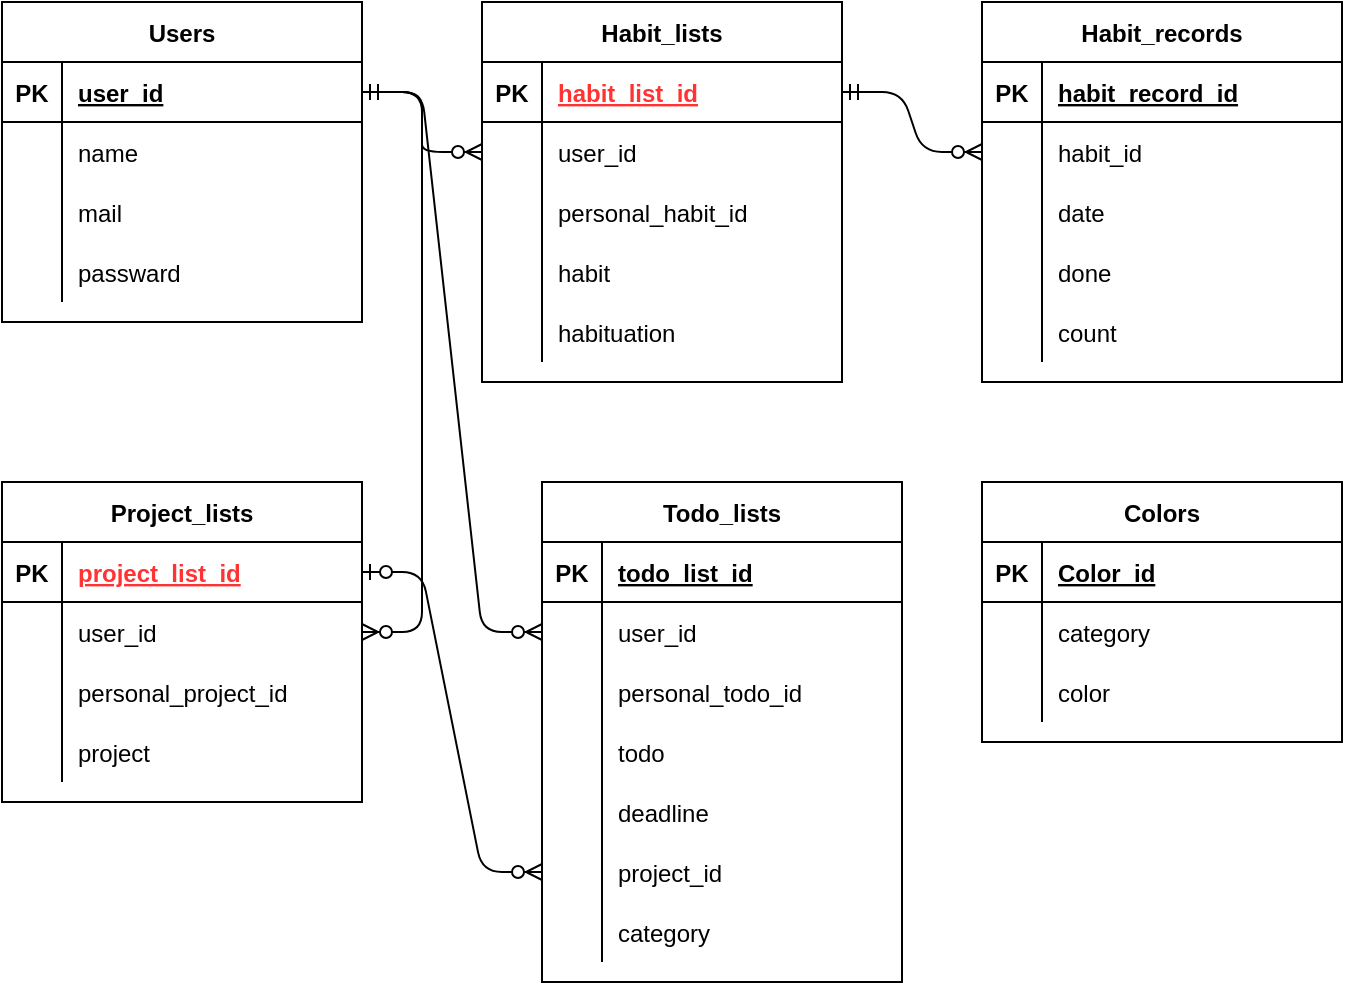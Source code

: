 <mxfile version="14.2.6" type="github"><diagram id="yz9vEp8fzlAOeCrYcoD_" name="ページ1"><mxGraphModel dx="938" dy="587" grid="1" gridSize="10" guides="1" tooltips="1" connect="1" arrows="1" fold="1" page="1" pageScale="1" pageWidth="827" pageHeight="1169" math="0" shadow="0"><root><mxCell id="0"/><mxCell id="1" parent="0"/><mxCell id="vgZee3NAbd-REzqfM-sp-1" value="Users" style="shape=table;startSize=30;container=1;collapsible=1;childLayout=tableLayout;fixedRows=1;rowLines=0;fontStyle=1;align=center;resizeLast=1;" parent="1" vertex="1"><mxGeometry x="80" y="200" width="180" height="160" as="geometry"/></mxCell><mxCell id="vgZee3NAbd-REzqfM-sp-2" value="" style="shape=partialRectangle;collapsible=0;dropTarget=0;pointerEvents=0;fillColor=none;top=0;left=0;bottom=1;right=0;points=[[0,0.5],[1,0.5]];portConstraint=eastwest;" parent="vgZee3NAbd-REzqfM-sp-1" vertex="1"><mxGeometry y="30" width="180" height="30" as="geometry"/></mxCell><mxCell id="vgZee3NAbd-REzqfM-sp-3" value="PK" style="shape=partialRectangle;connectable=0;fillColor=none;top=0;left=0;bottom=0;right=0;fontStyle=1;overflow=hidden;" parent="vgZee3NAbd-REzqfM-sp-2" vertex="1"><mxGeometry width="30" height="30" as="geometry"/></mxCell><mxCell id="vgZee3NAbd-REzqfM-sp-4" value="user_id" style="shape=partialRectangle;connectable=0;fillColor=none;top=0;left=0;bottom=0;right=0;align=left;spacingLeft=6;fontStyle=5;overflow=hidden;" parent="vgZee3NAbd-REzqfM-sp-2" vertex="1"><mxGeometry x="30" width="150" height="30" as="geometry"/></mxCell><mxCell id="vgZee3NAbd-REzqfM-sp-5" value="" style="shape=partialRectangle;collapsible=0;dropTarget=0;pointerEvents=0;fillColor=none;top=0;left=0;bottom=0;right=0;points=[[0,0.5],[1,0.5]];portConstraint=eastwest;" parent="vgZee3NAbd-REzqfM-sp-1" vertex="1"><mxGeometry y="60" width="180" height="30" as="geometry"/></mxCell><mxCell id="vgZee3NAbd-REzqfM-sp-6" value="" style="shape=partialRectangle;connectable=0;fillColor=none;top=0;left=0;bottom=0;right=0;editable=1;overflow=hidden;" parent="vgZee3NAbd-REzqfM-sp-5" vertex="1"><mxGeometry width="30" height="30" as="geometry"/></mxCell><mxCell id="vgZee3NAbd-REzqfM-sp-7" value="name" style="shape=partialRectangle;connectable=0;fillColor=none;top=0;left=0;bottom=0;right=0;align=left;spacingLeft=6;overflow=hidden;" parent="vgZee3NAbd-REzqfM-sp-5" vertex="1"><mxGeometry x="30" width="150" height="30" as="geometry"/></mxCell><mxCell id="vgZee3NAbd-REzqfM-sp-8" value="" style="shape=partialRectangle;collapsible=0;dropTarget=0;pointerEvents=0;fillColor=none;top=0;left=0;bottom=0;right=0;points=[[0,0.5],[1,0.5]];portConstraint=eastwest;" parent="vgZee3NAbd-REzqfM-sp-1" vertex="1"><mxGeometry y="90" width="180" height="30" as="geometry"/></mxCell><mxCell id="vgZee3NAbd-REzqfM-sp-9" value="" style="shape=partialRectangle;connectable=0;fillColor=none;top=0;left=0;bottom=0;right=0;editable=1;overflow=hidden;" parent="vgZee3NAbd-REzqfM-sp-8" vertex="1"><mxGeometry width="30" height="30" as="geometry"/></mxCell><mxCell id="vgZee3NAbd-REzqfM-sp-10" value="mail" style="shape=partialRectangle;connectable=0;fillColor=none;top=0;left=0;bottom=0;right=0;align=left;spacingLeft=6;overflow=hidden;" parent="vgZee3NAbd-REzqfM-sp-8" vertex="1"><mxGeometry x="30" width="150" height="30" as="geometry"/></mxCell><mxCell id="vgZee3NAbd-REzqfM-sp-11" value="" style="shape=partialRectangle;collapsible=0;dropTarget=0;pointerEvents=0;fillColor=none;top=0;left=0;bottom=0;right=0;points=[[0,0.5],[1,0.5]];portConstraint=eastwest;" parent="vgZee3NAbd-REzqfM-sp-1" vertex="1"><mxGeometry y="120" width="180" height="30" as="geometry"/></mxCell><mxCell id="vgZee3NAbd-REzqfM-sp-12" value="" style="shape=partialRectangle;connectable=0;fillColor=none;top=0;left=0;bottom=0;right=0;editable=1;overflow=hidden;" parent="vgZee3NAbd-REzqfM-sp-11" vertex="1"><mxGeometry width="30" height="30" as="geometry"/></mxCell><mxCell id="vgZee3NAbd-REzqfM-sp-13" value="passward" style="shape=partialRectangle;connectable=0;fillColor=none;top=0;left=0;bottom=0;right=0;align=left;spacingLeft=6;overflow=hidden;" parent="vgZee3NAbd-REzqfM-sp-11" vertex="1"><mxGeometry x="30" width="150" height="30" as="geometry"/></mxCell><mxCell id="vgZee3NAbd-REzqfM-sp-27" value="Habit_lists" style="shape=table;startSize=30;container=1;collapsible=1;childLayout=tableLayout;fixedRows=1;rowLines=0;fontStyle=1;align=center;resizeLast=1;" parent="1" vertex="1"><mxGeometry x="320" y="200" width="180" height="190" as="geometry"/></mxCell><mxCell id="vgZee3NAbd-REzqfM-sp-28" value="" style="shape=partialRectangle;collapsible=0;dropTarget=0;pointerEvents=0;fillColor=none;top=0;left=0;bottom=1;right=0;points=[[0,0.5],[1,0.5]];portConstraint=eastwest;" parent="vgZee3NAbd-REzqfM-sp-27" vertex="1"><mxGeometry y="30" width="180" height="30" as="geometry"/></mxCell><mxCell id="vgZee3NAbd-REzqfM-sp-29" value="PK" style="shape=partialRectangle;connectable=0;fillColor=none;top=0;left=0;bottom=0;right=0;fontStyle=1;overflow=hidden;" parent="vgZee3NAbd-REzqfM-sp-28" vertex="1"><mxGeometry width="30" height="30" as="geometry"/></mxCell><mxCell id="vgZee3NAbd-REzqfM-sp-30" value="habit_list_id" style="shape=partialRectangle;connectable=0;fillColor=none;top=0;left=0;bottom=0;right=0;align=left;spacingLeft=6;fontStyle=5;overflow=hidden;fontColor=#FF3333;" parent="vgZee3NAbd-REzqfM-sp-28" vertex="1"><mxGeometry x="30" width="150" height="30" as="geometry"/></mxCell><mxCell id="vgZee3NAbd-REzqfM-sp-31" value="" style="shape=partialRectangle;collapsible=0;dropTarget=0;pointerEvents=0;fillColor=none;top=0;left=0;bottom=0;right=0;points=[[0,0.5],[1,0.5]];portConstraint=eastwest;" parent="vgZee3NAbd-REzqfM-sp-27" vertex="1"><mxGeometry y="60" width="180" height="30" as="geometry"/></mxCell><mxCell id="vgZee3NAbd-REzqfM-sp-32" value="" style="shape=partialRectangle;connectable=0;fillColor=none;top=0;left=0;bottom=0;right=0;editable=1;overflow=hidden;" parent="vgZee3NAbd-REzqfM-sp-31" vertex="1"><mxGeometry width="30" height="30" as="geometry"/></mxCell><mxCell id="vgZee3NAbd-REzqfM-sp-33" value="user_id" style="shape=partialRectangle;connectable=0;fillColor=none;top=0;left=0;bottom=0;right=0;align=left;spacingLeft=6;overflow=hidden;" parent="vgZee3NAbd-REzqfM-sp-31" vertex="1"><mxGeometry x="30" width="150" height="30" as="geometry"/></mxCell><mxCell id="vgZee3NAbd-REzqfM-sp-34" value="" style="shape=partialRectangle;collapsible=0;dropTarget=0;pointerEvents=0;fillColor=none;top=0;left=0;bottom=0;right=0;points=[[0,0.5],[1,0.5]];portConstraint=eastwest;" parent="vgZee3NAbd-REzqfM-sp-27" vertex="1"><mxGeometry y="90" width="180" height="30" as="geometry"/></mxCell><mxCell id="vgZee3NAbd-REzqfM-sp-35" value="" style="shape=partialRectangle;connectable=0;fillColor=none;top=0;left=0;bottom=0;right=0;editable=1;overflow=hidden;" parent="vgZee3NAbd-REzqfM-sp-34" vertex="1"><mxGeometry width="30" height="30" as="geometry"/></mxCell><mxCell id="vgZee3NAbd-REzqfM-sp-36" value="personal_habit_id" style="shape=partialRectangle;connectable=0;fillColor=none;top=0;left=0;bottom=0;right=0;align=left;spacingLeft=6;overflow=hidden;" parent="vgZee3NAbd-REzqfM-sp-34" vertex="1"><mxGeometry x="30" width="150" height="30" as="geometry"/></mxCell><mxCell id="vgZee3NAbd-REzqfM-sp-37" value="" style="shape=partialRectangle;collapsible=0;dropTarget=0;pointerEvents=0;fillColor=none;top=0;left=0;bottom=0;right=0;points=[[0,0.5],[1,0.5]];portConstraint=eastwest;" parent="vgZee3NAbd-REzqfM-sp-27" vertex="1"><mxGeometry y="120" width="180" height="30" as="geometry"/></mxCell><mxCell id="vgZee3NAbd-REzqfM-sp-38" value="" style="shape=partialRectangle;connectable=0;fillColor=none;top=0;left=0;bottom=0;right=0;editable=1;overflow=hidden;" parent="vgZee3NAbd-REzqfM-sp-37" vertex="1"><mxGeometry width="30" height="30" as="geometry"/></mxCell><mxCell id="vgZee3NAbd-REzqfM-sp-39" value="habit" style="shape=partialRectangle;connectable=0;fillColor=none;top=0;left=0;bottom=0;right=0;align=left;spacingLeft=6;overflow=hidden;" parent="vgZee3NAbd-REzqfM-sp-37" vertex="1"><mxGeometry x="30" width="150" height="30" as="geometry"/></mxCell><mxCell id="vgZee3NAbd-REzqfM-sp-57" style="shape=partialRectangle;collapsible=0;dropTarget=0;pointerEvents=0;fillColor=none;top=0;left=0;bottom=0;right=0;points=[[0,0.5],[1,0.5]];portConstraint=eastwest;" parent="vgZee3NAbd-REzqfM-sp-27" vertex="1"><mxGeometry y="150" width="180" height="30" as="geometry"/></mxCell><mxCell id="vgZee3NAbd-REzqfM-sp-58" style="shape=partialRectangle;connectable=0;fillColor=none;top=0;left=0;bottom=0;right=0;editable=1;overflow=hidden;" parent="vgZee3NAbd-REzqfM-sp-57" vertex="1"><mxGeometry width="30" height="30" as="geometry"/></mxCell><mxCell id="vgZee3NAbd-REzqfM-sp-59" value="habituation" style="shape=partialRectangle;connectable=0;fillColor=none;top=0;left=0;bottom=0;right=0;align=left;spacingLeft=6;overflow=hidden;" parent="vgZee3NAbd-REzqfM-sp-57" vertex="1"><mxGeometry x="30" width="150" height="30" as="geometry"/></mxCell><mxCell id="vgZee3NAbd-REzqfM-sp-60" value="Habit_records" style="shape=table;startSize=30;container=1;collapsible=1;childLayout=tableLayout;fixedRows=1;rowLines=0;fontStyle=1;align=center;resizeLast=1;" parent="1" vertex="1"><mxGeometry x="570" y="200" width="180" height="190" as="geometry"/></mxCell><mxCell id="vgZee3NAbd-REzqfM-sp-61" value="" style="shape=partialRectangle;collapsible=0;dropTarget=0;pointerEvents=0;fillColor=none;top=0;left=0;bottom=1;right=0;points=[[0,0.5],[1,0.5]];portConstraint=eastwest;" parent="vgZee3NAbd-REzqfM-sp-60" vertex="1"><mxGeometry y="30" width="180" height="30" as="geometry"/></mxCell><mxCell id="vgZee3NAbd-REzqfM-sp-62" value="PK" style="shape=partialRectangle;connectable=0;fillColor=none;top=0;left=0;bottom=0;right=0;fontStyle=1;overflow=hidden;" parent="vgZee3NAbd-REzqfM-sp-61" vertex="1"><mxGeometry width="30" height="30" as="geometry"/></mxCell><mxCell id="vgZee3NAbd-REzqfM-sp-63" value="habit_record_id" style="shape=partialRectangle;connectable=0;fillColor=none;top=0;left=0;bottom=0;right=0;align=left;spacingLeft=6;fontStyle=5;overflow=hidden;" parent="vgZee3NAbd-REzqfM-sp-61" vertex="1"><mxGeometry x="30" width="150" height="30" as="geometry"/></mxCell><mxCell id="vgZee3NAbd-REzqfM-sp-64" value="" style="shape=partialRectangle;collapsible=0;dropTarget=0;pointerEvents=0;fillColor=none;top=0;left=0;bottom=0;right=0;points=[[0,0.5],[1,0.5]];portConstraint=eastwest;" parent="vgZee3NAbd-REzqfM-sp-60" vertex="1"><mxGeometry y="60" width="180" height="30" as="geometry"/></mxCell><mxCell id="vgZee3NAbd-REzqfM-sp-65" value="" style="shape=partialRectangle;connectable=0;fillColor=none;top=0;left=0;bottom=0;right=0;editable=1;overflow=hidden;" parent="vgZee3NAbd-REzqfM-sp-64" vertex="1"><mxGeometry width="30" height="30" as="geometry"/></mxCell><mxCell id="vgZee3NAbd-REzqfM-sp-66" value="habit_id" style="shape=partialRectangle;connectable=0;fillColor=none;top=0;left=0;bottom=0;right=0;align=left;spacingLeft=6;overflow=hidden;" parent="vgZee3NAbd-REzqfM-sp-64" vertex="1"><mxGeometry x="30" width="150" height="30" as="geometry"/></mxCell><mxCell id="vgZee3NAbd-REzqfM-sp-67" value="" style="shape=partialRectangle;collapsible=0;dropTarget=0;pointerEvents=0;fillColor=none;top=0;left=0;bottom=0;right=0;points=[[0,0.5],[1,0.5]];portConstraint=eastwest;" parent="vgZee3NAbd-REzqfM-sp-60" vertex="1"><mxGeometry y="90" width="180" height="30" as="geometry"/></mxCell><mxCell id="vgZee3NAbd-REzqfM-sp-68" value="" style="shape=partialRectangle;connectable=0;fillColor=none;top=0;left=0;bottom=0;right=0;editable=1;overflow=hidden;" parent="vgZee3NAbd-REzqfM-sp-67" vertex="1"><mxGeometry width="30" height="30" as="geometry"/></mxCell><mxCell id="vgZee3NAbd-REzqfM-sp-69" value="date" style="shape=partialRectangle;connectable=0;fillColor=none;top=0;left=0;bottom=0;right=0;align=left;spacingLeft=6;overflow=hidden;" parent="vgZee3NAbd-REzqfM-sp-67" vertex="1"><mxGeometry x="30" width="150" height="30" as="geometry"/></mxCell><mxCell id="vgZee3NAbd-REzqfM-sp-70" value="" style="shape=partialRectangle;collapsible=0;dropTarget=0;pointerEvents=0;fillColor=none;top=0;left=0;bottom=0;right=0;points=[[0,0.5],[1,0.5]];portConstraint=eastwest;" parent="vgZee3NAbd-REzqfM-sp-60" vertex="1"><mxGeometry y="120" width="180" height="30" as="geometry"/></mxCell><mxCell id="vgZee3NAbd-REzqfM-sp-71" value="" style="shape=partialRectangle;connectable=0;fillColor=none;top=0;left=0;bottom=0;right=0;editable=1;overflow=hidden;" parent="vgZee3NAbd-REzqfM-sp-70" vertex="1"><mxGeometry width="30" height="30" as="geometry"/></mxCell><mxCell id="vgZee3NAbd-REzqfM-sp-72" value="done" style="shape=partialRectangle;connectable=0;fillColor=none;top=0;left=0;bottom=0;right=0;align=left;spacingLeft=6;overflow=hidden;" parent="vgZee3NAbd-REzqfM-sp-70" vertex="1"><mxGeometry x="30" width="150" height="30" as="geometry"/></mxCell><mxCell id="vgZee3NAbd-REzqfM-sp-76" style="shape=partialRectangle;collapsible=0;dropTarget=0;pointerEvents=0;fillColor=none;top=0;left=0;bottom=0;right=0;points=[[0,0.5],[1,0.5]];portConstraint=eastwest;" parent="vgZee3NAbd-REzqfM-sp-60" vertex="1"><mxGeometry y="150" width="180" height="30" as="geometry"/></mxCell><mxCell id="vgZee3NAbd-REzqfM-sp-77" style="shape=partialRectangle;connectable=0;fillColor=none;top=0;left=0;bottom=0;right=0;editable=1;overflow=hidden;" parent="vgZee3NAbd-REzqfM-sp-76" vertex="1"><mxGeometry width="30" height="30" as="geometry"/></mxCell><mxCell id="vgZee3NAbd-REzqfM-sp-78" value="count" style="shape=partialRectangle;connectable=0;fillColor=none;top=0;left=0;bottom=0;right=0;align=left;spacingLeft=6;overflow=hidden;" parent="vgZee3NAbd-REzqfM-sp-76" vertex="1"><mxGeometry x="30" width="150" height="30" as="geometry"/></mxCell><mxCell id="vgZee3NAbd-REzqfM-sp-79" value="Project_lists" style="shape=table;startSize=30;container=1;collapsible=1;childLayout=tableLayout;fixedRows=1;rowLines=0;fontStyle=1;align=center;resizeLast=1;" parent="1" vertex="1"><mxGeometry x="80" y="440" width="180" height="160" as="geometry"/></mxCell><mxCell id="vgZee3NAbd-REzqfM-sp-80" value="" style="shape=partialRectangle;collapsible=0;dropTarget=0;pointerEvents=0;fillColor=none;top=0;left=0;bottom=1;right=0;points=[[0,0.5],[1,0.5]];portConstraint=eastwest;" parent="vgZee3NAbd-REzqfM-sp-79" vertex="1"><mxGeometry y="30" width="180" height="30" as="geometry"/></mxCell><mxCell id="vgZee3NAbd-REzqfM-sp-81" value="PK" style="shape=partialRectangle;connectable=0;fillColor=none;top=0;left=0;bottom=0;right=0;fontStyle=1;overflow=hidden;" parent="vgZee3NAbd-REzqfM-sp-80" vertex="1"><mxGeometry width="30" height="30" as="geometry"/></mxCell><mxCell id="vgZee3NAbd-REzqfM-sp-82" value="project_list_id" style="shape=partialRectangle;connectable=0;fillColor=none;top=0;left=0;bottom=0;right=0;align=left;spacingLeft=6;fontStyle=5;overflow=hidden;fontColor=#FF3333;" parent="vgZee3NAbd-REzqfM-sp-80" vertex="1"><mxGeometry x="30" width="150" height="30" as="geometry"/></mxCell><mxCell id="vgZee3NAbd-REzqfM-sp-83" value="" style="shape=partialRectangle;collapsible=0;dropTarget=0;pointerEvents=0;fillColor=none;top=0;left=0;bottom=0;right=0;points=[[0,0.5],[1,0.5]];portConstraint=eastwest;" parent="vgZee3NAbd-REzqfM-sp-79" vertex="1"><mxGeometry y="60" width="180" height="30" as="geometry"/></mxCell><mxCell id="vgZee3NAbd-REzqfM-sp-84" value="" style="shape=partialRectangle;connectable=0;fillColor=none;top=0;left=0;bottom=0;right=0;editable=1;overflow=hidden;" parent="vgZee3NAbd-REzqfM-sp-83" vertex="1"><mxGeometry width="30" height="30" as="geometry"/></mxCell><mxCell id="vgZee3NAbd-REzqfM-sp-85" value="user_id" style="shape=partialRectangle;connectable=0;fillColor=none;top=0;left=0;bottom=0;right=0;align=left;spacingLeft=6;overflow=hidden;" parent="vgZee3NAbd-REzqfM-sp-83" vertex="1"><mxGeometry x="30" width="150" height="30" as="geometry"/></mxCell><mxCell id="vgZee3NAbd-REzqfM-sp-86" value="" style="shape=partialRectangle;collapsible=0;dropTarget=0;pointerEvents=0;fillColor=none;top=0;left=0;bottom=0;right=0;points=[[0,0.5],[1,0.5]];portConstraint=eastwest;" parent="vgZee3NAbd-REzqfM-sp-79" vertex="1"><mxGeometry y="90" width="180" height="30" as="geometry"/></mxCell><mxCell id="vgZee3NAbd-REzqfM-sp-87" value="" style="shape=partialRectangle;connectable=0;fillColor=none;top=0;left=0;bottom=0;right=0;editable=1;overflow=hidden;" parent="vgZee3NAbd-REzqfM-sp-86" vertex="1"><mxGeometry width="30" height="30" as="geometry"/></mxCell><mxCell id="vgZee3NAbd-REzqfM-sp-88" value="personal_project_id" style="shape=partialRectangle;connectable=0;fillColor=none;top=0;left=0;bottom=0;right=0;align=left;spacingLeft=6;overflow=hidden;" parent="vgZee3NAbd-REzqfM-sp-86" vertex="1"><mxGeometry x="30" width="150" height="30" as="geometry"/></mxCell><mxCell id="vgZee3NAbd-REzqfM-sp-89" value="" style="shape=partialRectangle;collapsible=0;dropTarget=0;pointerEvents=0;fillColor=none;top=0;left=0;bottom=0;right=0;points=[[0,0.5],[1,0.5]];portConstraint=eastwest;" parent="vgZee3NAbd-REzqfM-sp-79" vertex="1"><mxGeometry y="120" width="180" height="30" as="geometry"/></mxCell><mxCell id="vgZee3NAbd-REzqfM-sp-90" value="" style="shape=partialRectangle;connectable=0;fillColor=none;top=0;left=0;bottom=0;right=0;editable=1;overflow=hidden;" parent="vgZee3NAbd-REzqfM-sp-89" vertex="1"><mxGeometry width="30" height="30" as="geometry"/></mxCell><mxCell id="vgZee3NAbd-REzqfM-sp-91" value="project" style="shape=partialRectangle;connectable=0;fillColor=none;top=0;left=0;bottom=0;right=0;align=left;spacingLeft=6;overflow=hidden;" parent="vgZee3NAbd-REzqfM-sp-89" vertex="1"><mxGeometry x="30" width="150" height="30" as="geometry"/></mxCell><mxCell id="vgZee3NAbd-REzqfM-sp-95" value="Todo_lists" style="shape=table;startSize=30;container=1;collapsible=1;childLayout=tableLayout;fixedRows=1;rowLines=0;fontStyle=1;align=center;resizeLast=1;" parent="1" vertex="1"><mxGeometry x="350" y="440" width="180" height="250" as="geometry"/></mxCell><mxCell id="vgZee3NAbd-REzqfM-sp-96" value="" style="shape=partialRectangle;collapsible=0;dropTarget=0;pointerEvents=0;fillColor=none;top=0;left=0;bottom=1;right=0;points=[[0,0.5],[1,0.5]];portConstraint=eastwest;" parent="vgZee3NAbd-REzqfM-sp-95" vertex="1"><mxGeometry y="30" width="180" height="30" as="geometry"/></mxCell><mxCell id="vgZee3NAbd-REzqfM-sp-97" value="PK" style="shape=partialRectangle;connectable=0;fillColor=none;top=0;left=0;bottom=0;right=0;fontStyle=1;overflow=hidden;" parent="vgZee3NAbd-REzqfM-sp-96" vertex="1"><mxGeometry width="30" height="30" as="geometry"/></mxCell><mxCell id="vgZee3NAbd-REzqfM-sp-98" value="todo_list_id" style="shape=partialRectangle;connectable=0;fillColor=none;top=0;left=0;bottom=0;right=0;align=left;spacingLeft=6;fontStyle=5;overflow=hidden;" parent="vgZee3NAbd-REzqfM-sp-96" vertex="1"><mxGeometry x="30" width="150" height="30" as="geometry"/></mxCell><mxCell id="vgZee3NAbd-REzqfM-sp-99" value="" style="shape=partialRectangle;collapsible=0;dropTarget=0;pointerEvents=0;fillColor=none;top=0;left=0;bottom=0;right=0;points=[[0,0.5],[1,0.5]];portConstraint=eastwest;" parent="vgZee3NAbd-REzqfM-sp-95" vertex="1"><mxGeometry y="60" width="180" height="30" as="geometry"/></mxCell><mxCell id="vgZee3NAbd-REzqfM-sp-100" value="" style="shape=partialRectangle;connectable=0;fillColor=none;top=0;left=0;bottom=0;right=0;editable=1;overflow=hidden;" parent="vgZee3NAbd-REzqfM-sp-99" vertex="1"><mxGeometry width="30" height="30" as="geometry"/></mxCell><mxCell id="vgZee3NAbd-REzqfM-sp-101" value="user_id" style="shape=partialRectangle;connectable=0;fillColor=none;top=0;left=0;bottom=0;right=0;align=left;spacingLeft=6;overflow=hidden;" parent="vgZee3NAbd-REzqfM-sp-99" vertex="1"><mxGeometry x="30" width="150" height="30" as="geometry"/></mxCell><mxCell id="vgZee3NAbd-REzqfM-sp-102" value="" style="shape=partialRectangle;collapsible=0;dropTarget=0;pointerEvents=0;fillColor=none;top=0;left=0;bottom=0;right=0;points=[[0,0.5],[1,0.5]];portConstraint=eastwest;" parent="vgZee3NAbd-REzqfM-sp-95" vertex="1"><mxGeometry y="90" width="180" height="30" as="geometry"/></mxCell><mxCell id="vgZee3NAbd-REzqfM-sp-103" value="" style="shape=partialRectangle;connectable=0;fillColor=none;top=0;left=0;bottom=0;right=0;editable=1;overflow=hidden;" parent="vgZee3NAbd-REzqfM-sp-102" vertex="1"><mxGeometry width="30" height="30" as="geometry"/></mxCell><mxCell id="vgZee3NAbd-REzqfM-sp-104" value="personal_todo_id" style="shape=partialRectangle;connectable=0;fillColor=none;top=0;left=0;bottom=0;right=0;align=left;spacingLeft=6;overflow=hidden;" parent="vgZee3NAbd-REzqfM-sp-102" vertex="1"><mxGeometry x="30" width="150" height="30" as="geometry"/></mxCell><mxCell id="vgZee3NAbd-REzqfM-sp-105" value="" style="shape=partialRectangle;collapsible=0;dropTarget=0;pointerEvents=0;fillColor=none;top=0;left=0;bottom=0;right=0;points=[[0,0.5],[1,0.5]];portConstraint=eastwest;" parent="vgZee3NAbd-REzqfM-sp-95" vertex="1"><mxGeometry y="120" width="180" height="30" as="geometry"/></mxCell><mxCell id="vgZee3NAbd-REzqfM-sp-106" value="" style="shape=partialRectangle;connectable=0;fillColor=none;top=0;left=0;bottom=0;right=0;editable=1;overflow=hidden;" parent="vgZee3NAbd-REzqfM-sp-105" vertex="1"><mxGeometry width="30" height="30" as="geometry"/></mxCell><mxCell id="vgZee3NAbd-REzqfM-sp-107" value="todo" style="shape=partialRectangle;connectable=0;fillColor=none;top=0;left=0;bottom=0;right=0;align=left;spacingLeft=6;overflow=hidden;" parent="vgZee3NAbd-REzqfM-sp-105" vertex="1"><mxGeometry x="30" width="150" height="30" as="geometry"/></mxCell><mxCell id="vgZee3NAbd-REzqfM-sp-114" style="shape=partialRectangle;collapsible=0;dropTarget=0;pointerEvents=0;fillColor=none;top=0;left=0;bottom=0;right=0;points=[[0,0.5],[1,0.5]];portConstraint=eastwest;" parent="vgZee3NAbd-REzqfM-sp-95" vertex="1"><mxGeometry y="150" width="180" height="30" as="geometry"/></mxCell><mxCell id="vgZee3NAbd-REzqfM-sp-115" style="shape=partialRectangle;connectable=0;fillColor=none;top=0;left=0;bottom=0;right=0;editable=1;overflow=hidden;" parent="vgZee3NAbd-REzqfM-sp-114" vertex="1"><mxGeometry width="30" height="30" as="geometry"/></mxCell><mxCell id="vgZee3NAbd-REzqfM-sp-116" value="deadline" style="shape=partialRectangle;connectable=0;fillColor=none;top=0;left=0;bottom=0;right=0;align=left;spacingLeft=6;overflow=hidden;" parent="vgZee3NAbd-REzqfM-sp-114" vertex="1"><mxGeometry x="30" width="150" height="30" as="geometry"/></mxCell><mxCell id="vgZee3NAbd-REzqfM-sp-111" style="shape=partialRectangle;collapsible=0;dropTarget=0;pointerEvents=0;fillColor=none;top=0;left=0;bottom=0;right=0;points=[[0,0.5],[1,0.5]];portConstraint=eastwest;" parent="vgZee3NAbd-REzqfM-sp-95" vertex="1"><mxGeometry y="180" width="180" height="30" as="geometry"/></mxCell><mxCell id="vgZee3NAbd-REzqfM-sp-112" style="shape=partialRectangle;connectable=0;fillColor=none;top=0;left=0;bottom=0;right=0;editable=1;overflow=hidden;" parent="vgZee3NAbd-REzqfM-sp-111" vertex="1"><mxGeometry width="30" height="30" as="geometry"/></mxCell><mxCell id="vgZee3NAbd-REzqfM-sp-113" value="project_id" style="shape=partialRectangle;connectable=0;fillColor=none;top=0;left=0;bottom=0;right=0;align=left;spacingLeft=6;overflow=hidden;" parent="vgZee3NAbd-REzqfM-sp-111" vertex="1"><mxGeometry x="30" width="150" height="30" as="geometry"/></mxCell><mxCell id="vgZee3NAbd-REzqfM-sp-108" style="shape=partialRectangle;collapsible=0;dropTarget=0;pointerEvents=0;fillColor=none;top=0;left=0;bottom=0;right=0;points=[[0,0.5],[1,0.5]];portConstraint=eastwest;" parent="vgZee3NAbd-REzqfM-sp-95" vertex="1"><mxGeometry y="210" width="180" height="30" as="geometry"/></mxCell><mxCell id="vgZee3NAbd-REzqfM-sp-109" style="shape=partialRectangle;connectable=0;fillColor=none;top=0;left=0;bottom=0;right=0;editable=1;overflow=hidden;" parent="vgZee3NAbd-REzqfM-sp-108" vertex="1"><mxGeometry width="30" height="30" as="geometry"/></mxCell><mxCell id="vgZee3NAbd-REzqfM-sp-110" value="category" style="shape=partialRectangle;connectable=0;fillColor=none;top=0;left=0;bottom=0;right=0;align=left;spacingLeft=6;overflow=hidden;" parent="vgZee3NAbd-REzqfM-sp-108" vertex="1"><mxGeometry x="30" width="150" height="30" as="geometry"/></mxCell><mxCell id="vgZee3NAbd-REzqfM-sp-117" value="Colors" style="shape=table;startSize=30;container=1;collapsible=1;childLayout=tableLayout;fixedRows=1;rowLines=0;fontStyle=1;align=center;resizeLast=1;" parent="1" vertex="1"><mxGeometry x="570" y="440" width="180" height="130" as="geometry"/></mxCell><mxCell id="vgZee3NAbd-REzqfM-sp-118" value="" style="shape=partialRectangle;collapsible=0;dropTarget=0;pointerEvents=0;fillColor=none;top=0;left=0;bottom=1;right=0;points=[[0,0.5],[1,0.5]];portConstraint=eastwest;" parent="vgZee3NAbd-REzqfM-sp-117" vertex="1"><mxGeometry y="30" width="180" height="30" as="geometry"/></mxCell><mxCell id="vgZee3NAbd-REzqfM-sp-119" value="PK" style="shape=partialRectangle;connectable=0;fillColor=none;top=0;left=0;bottom=0;right=0;fontStyle=1;overflow=hidden;" parent="vgZee3NAbd-REzqfM-sp-118" vertex="1"><mxGeometry width="30" height="30" as="geometry"/></mxCell><mxCell id="vgZee3NAbd-REzqfM-sp-120" value="Color_id" style="shape=partialRectangle;connectable=0;fillColor=none;top=0;left=0;bottom=0;right=0;align=left;spacingLeft=6;fontStyle=5;overflow=hidden;" parent="vgZee3NAbd-REzqfM-sp-118" vertex="1"><mxGeometry x="30" width="150" height="30" as="geometry"/></mxCell><mxCell id="vgZee3NAbd-REzqfM-sp-121" value="" style="shape=partialRectangle;collapsible=0;dropTarget=0;pointerEvents=0;fillColor=none;top=0;left=0;bottom=0;right=0;points=[[0,0.5],[1,0.5]];portConstraint=eastwest;" parent="vgZee3NAbd-REzqfM-sp-117" vertex="1"><mxGeometry y="60" width="180" height="30" as="geometry"/></mxCell><mxCell id="vgZee3NAbd-REzqfM-sp-122" value="" style="shape=partialRectangle;connectable=0;fillColor=none;top=0;left=0;bottom=0;right=0;editable=1;overflow=hidden;" parent="vgZee3NAbd-REzqfM-sp-121" vertex="1"><mxGeometry width="30" height="30" as="geometry"/></mxCell><mxCell id="vgZee3NAbd-REzqfM-sp-123" value="category" style="shape=partialRectangle;connectable=0;fillColor=none;top=0;left=0;bottom=0;right=0;align=left;spacingLeft=6;overflow=hidden;" parent="vgZee3NAbd-REzqfM-sp-121" vertex="1"><mxGeometry x="30" width="150" height="30" as="geometry"/></mxCell><mxCell id="vgZee3NAbd-REzqfM-sp-124" value="" style="shape=partialRectangle;collapsible=0;dropTarget=0;pointerEvents=0;fillColor=none;top=0;left=0;bottom=0;right=0;points=[[0,0.5],[1,0.5]];portConstraint=eastwest;" parent="vgZee3NAbd-REzqfM-sp-117" vertex="1"><mxGeometry y="90" width="180" height="30" as="geometry"/></mxCell><mxCell id="vgZee3NAbd-REzqfM-sp-125" value="" style="shape=partialRectangle;connectable=0;fillColor=none;top=0;left=0;bottom=0;right=0;editable=1;overflow=hidden;" parent="vgZee3NAbd-REzqfM-sp-124" vertex="1"><mxGeometry width="30" height="30" as="geometry"/></mxCell><mxCell id="vgZee3NAbd-REzqfM-sp-126" value="color" style="shape=partialRectangle;connectable=0;fillColor=none;top=0;left=0;bottom=0;right=0;align=left;spacingLeft=6;overflow=hidden;" parent="vgZee3NAbd-REzqfM-sp-124" vertex="1"><mxGeometry x="30" width="150" height="30" as="geometry"/></mxCell><mxCell id="vgZee3NAbd-REzqfM-sp-149" value="" style="edgeStyle=entityRelationEdgeStyle;fontSize=12;html=1;endArrow=ERzeroToMany;startArrow=ERzeroToOne;strokeColor=#000000;exitX=1;exitY=0.5;exitDx=0;exitDy=0;entryX=0;entryY=0.5;entryDx=0;entryDy=0;" parent="1" source="vgZee3NAbd-REzqfM-sp-80" target="vgZee3NAbd-REzqfM-sp-111" edge="1"><mxGeometry width="100" height="100" relative="1" as="geometry"><mxPoint x="260" y="520" as="sourcePoint"/><mxPoint x="360" y="420" as="targetPoint"/></mxGeometry></mxCell><mxCell id="vgZee3NAbd-REzqfM-sp-150" value="" style="edgeStyle=entityRelationEdgeStyle;fontSize=12;html=1;endArrow=ERzeroToMany;startArrow=ERmandOne;strokeColor=#000000;exitX=1;exitY=0.5;exitDx=0;exitDy=0;entryX=1;entryY=0.5;entryDx=0;entryDy=0;" parent="1" source="vgZee3NAbd-REzqfM-sp-2" target="vgZee3NAbd-REzqfM-sp-83" edge="1"><mxGeometry width="100" height="100" relative="1" as="geometry"><mxPoint x="260" y="250" as="sourcePoint"/><mxPoint x="260" y="550" as="targetPoint"/></mxGeometry></mxCell><mxCell id="vgZee3NAbd-REzqfM-sp-152" value="" style="edgeStyle=entityRelationEdgeStyle;fontSize=12;html=1;endArrow=ERzeroToMany;startArrow=ERmandOne;strokeColor=#000000;exitX=1;exitY=0.5;exitDx=0;exitDy=0;entryX=0;entryY=0.5;entryDx=0;entryDy=0;" parent="1" source="vgZee3NAbd-REzqfM-sp-2" target="vgZee3NAbd-REzqfM-sp-99" edge="1"><mxGeometry width="100" height="100" relative="1" as="geometry"><mxPoint x="270" y="255" as="sourcePoint"/><mxPoint x="270" y="555" as="targetPoint"/></mxGeometry></mxCell><mxCell id="vgZee3NAbd-REzqfM-sp-154" value="" style="edgeStyle=entityRelationEdgeStyle;fontSize=12;html=1;endArrow=ERzeroToMany;startArrow=ERmandOne;strokeColor=#000000;exitX=1;exitY=0.5;exitDx=0;exitDy=0;" parent="1" source="vgZee3NAbd-REzqfM-sp-2" target="vgZee3NAbd-REzqfM-sp-31" edge="1"><mxGeometry width="100" height="100" relative="1" as="geometry"><mxPoint x="270" y="255" as="sourcePoint"/><mxPoint x="360" y="525" as="targetPoint"/></mxGeometry></mxCell><mxCell id="vgZee3NAbd-REzqfM-sp-155" value="" style="edgeStyle=entityRelationEdgeStyle;fontSize=12;html=1;endArrow=ERzeroToMany;startArrow=ERmandOne;strokeColor=#000000;exitX=1;exitY=0.5;exitDx=0;exitDy=0;entryX=0;entryY=0.5;entryDx=0;entryDy=0;" parent="1" source="vgZee3NAbd-REzqfM-sp-28" target="vgZee3NAbd-REzqfM-sp-64" edge="1"><mxGeometry width="100" height="100" relative="1" as="geometry"><mxPoint x="500" y="250" as="sourcePoint"/><mxPoint x="560" y="280" as="targetPoint"/></mxGeometry></mxCell></root></mxGraphModel></diagram></mxfile>